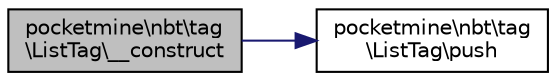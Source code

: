 digraph "pocketmine\nbt\tag\ListTag\__construct"
{
 // INTERACTIVE_SVG=YES
 // LATEX_PDF_SIZE
  edge [fontname="Helvetica",fontsize="10",labelfontname="Helvetica",labelfontsize="10"];
  node [fontname="Helvetica",fontsize="10",shape=record];
  rankdir="LR";
  Node1 [label="pocketmine\\nbt\\tag\l\\ListTag\\__construct",height=0.2,width=0.4,color="black", fillcolor="grey75", style="filled", fontcolor="black",tooltip=" "];
  Node1 -> Node2 [color="midnightblue",fontsize="10",style="solid",fontname="Helvetica"];
  Node2 [label="pocketmine\\nbt\\tag\l\\ListTag\\push",height=0.2,width=0.4,color="black", fillcolor="white", style="filled",URL="$d5/df4/classpocketmine_1_1nbt_1_1tag_1_1_list_tag.html#a8e030f65eae16f12acd4e61026b0cd90",tooltip=" "];
}
